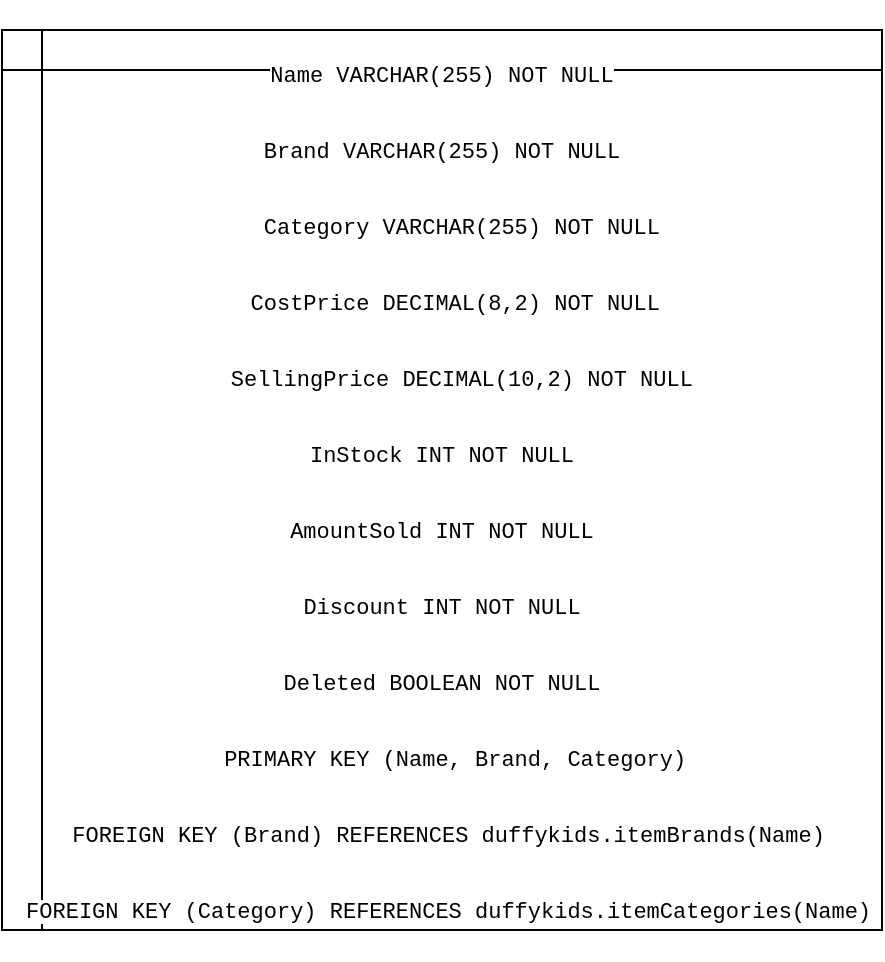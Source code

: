 <mxfile version="13.9.7" type="github" pages="3"><diagram id="2On0ienVTm5xj41HKOgD" name="Page-1"><mxGraphModel dx="2076" dy="1160" grid="1" gridSize="10" guides="1" tooltips="1" connect="1" arrows="1" fold="1" page="1" pageScale="1" pageWidth="850" pageHeight="1100" math="0" shadow="0"><root><mxCell id="0"/><mxCell id="1" parent="0"/><mxCell id="eE6VKE1vkybmqBcPiD_P-1" value="&lt;span style=&quot;background-color: rgb(255 , 255 , 255) ; font-size: 11px&quot;&gt;&lt;font style=&quot;font-size: 11px&quot;&gt;&lt;br&gt;&lt;br&gt;&lt;/font&gt;&lt;/span&gt;&lt;div style=&quot;font-family: &amp;#34;consolas&amp;#34; , &amp;#34;courier new&amp;#34; , monospace ; font-weight: normal ; line-height: 19px ; font-size: 11px&quot;&gt;&lt;div&gt;&lt;span style=&quot;background-color: rgb(255 , 255 , 255)&quot;&gt;&lt;font style=&quot;font-size: 11px&quot;&gt;Name&amp;nbsp;VARCHAR(255)&amp;nbsp;NOT&amp;nbsp;NULL&lt;/font&gt;&lt;/span&gt;&lt;/div&gt;&lt;div&gt;&lt;span style=&quot;background-color: rgb(255 , 255 , 255)&quot;&gt;&lt;font style=&quot;font-size: 11px&quot;&gt;&lt;br&gt;&lt;/font&gt;&lt;/span&gt;&lt;/div&gt;&lt;div&gt;&lt;span style=&quot;background-color: rgb(255 , 255 , 255)&quot;&gt;&lt;font style=&quot;font-size: 11px&quot;&gt;Brand&amp;nbsp;VARCHAR(255)&amp;nbsp;NOT&amp;nbsp;NULL&lt;/font&gt;&lt;/span&gt;&lt;/div&gt;&lt;div&gt;&lt;span style=&quot;background-color: rgb(255 , 255 , 255)&quot;&gt;&lt;font style=&quot;font-size: 11px&quot;&gt;&lt;br&gt;&lt;/font&gt;&lt;/span&gt;&lt;/div&gt;&lt;div&gt;&lt;span style=&quot;background-color: rgb(255 , 255 , 255)&quot;&gt;&lt;font style=&quot;font-size: 11px&quot;&gt;&amp;nbsp; &amp;nbsp;Category&amp;nbsp;VARCHAR(255)&amp;nbsp;NOT&amp;nbsp;NULL&lt;/font&gt;&lt;/span&gt;&lt;/div&gt;&lt;div&gt;&lt;span style=&quot;background-color: rgb(255 , 255 , 255)&quot;&gt;&lt;font style=&quot;font-size: 11px&quot;&gt;&lt;br&gt;&lt;/font&gt;&lt;/span&gt;&lt;/div&gt;&lt;div&gt;&lt;span style=&quot;background-color: rgb(255 , 255 , 255)&quot;&gt;&lt;font style=&quot;font-size: 11px&quot;&gt;&amp;nbsp; CostPrice&amp;nbsp;DECIMAL(8,2)&amp;nbsp;NOT&amp;nbsp;NULL&lt;/font&gt;&lt;/span&gt;&lt;/div&gt;&lt;div&gt;&lt;span style=&quot;background-color: rgb(255 , 255 , 255)&quot;&gt;&lt;font style=&quot;font-size: 11px&quot;&gt;&lt;br&gt;&lt;/font&gt;&lt;/span&gt;&lt;/div&gt;&lt;div&gt;&lt;span style=&quot;background-color: rgb(255 , 255 , 255)&quot;&gt;&lt;font style=&quot;font-size: 11px&quot;&gt;&amp;nbsp; &amp;nbsp;SellingPrice&amp;nbsp;DECIMAL(10,2)&amp;nbsp;NOT&amp;nbsp;NULL&lt;/font&gt;&lt;/span&gt;&lt;/div&gt;&lt;div&gt;&lt;span style=&quot;background-color: rgb(255 , 255 , 255)&quot;&gt;&lt;font style=&quot;font-size: 11px&quot;&gt;&lt;br&gt;&lt;/font&gt;&lt;/span&gt;&lt;/div&gt;&lt;div&gt;&lt;span style=&quot;background-color: rgb(255 , 255 , 255)&quot;&gt;&lt;font style=&quot;font-size: 11px&quot;&gt;InStock&amp;nbsp;INT&amp;nbsp;NOT&amp;nbsp;NULL&lt;/font&gt;&lt;/span&gt;&lt;/div&gt;&lt;div&gt;&lt;span style=&quot;background-color: rgb(255 , 255 , 255)&quot;&gt;&lt;font style=&quot;font-size: 11px&quot;&gt;&lt;br&gt;&lt;/font&gt;&lt;/span&gt;&lt;/div&gt;&lt;div&gt;&lt;span style=&quot;background-color: rgb(255 , 255 , 255)&quot;&gt;&lt;font style=&quot;font-size: 11px&quot;&gt;AmountSold&amp;nbsp;INT&amp;nbsp;NOT&amp;nbsp;NULL&lt;/font&gt;&lt;/span&gt;&lt;/div&gt;&lt;div&gt;&lt;span style=&quot;background-color: rgb(255 , 255 , 255)&quot;&gt;&lt;font style=&quot;font-size: 11px&quot;&gt;&lt;br&gt;&lt;/font&gt;&lt;/span&gt;&lt;/div&gt;&lt;div&gt;&lt;span style=&quot;background-color: rgb(255 , 255 , 255)&quot;&gt;&lt;font style=&quot;font-size: 11px&quot;&gt;Discount&amp;nbsp;INT&amp;nbsp;NOT&amp;nbsp;NULL&lt;/font&gt;&lt;/span&gt;&lt;/div&gt;&lt;div&gt;&lt;span style=&quot;background-color: rgb(255 , 255 , 255)&quot;&gt;&lt;font style=&quot;font-size: 11px&quot;&gt;&lt;br&gt;&lt;/font&gt;&lt;/span&gt;&lt;/div&gt;&lt;div&gt;&lt;span style=&quot;background-color: rgb(255 , 255 , 255)&quot;&gt;&lt;font style=&quot;font-size: 11px&quot;&gt;Deleted&amp;nbsp;BOOLEAN&amp;nbsp;NOT&amp;nbsp;NULL&lt;/font&gt;&lt;/span&gt;&lt;/div&gt;&lt;div&gt;&lt;span style=&quot;background-color: rgb(255 , 255 , 255)&quot;&gt;&lt;font style=&quot;font-size: 11px&quot;&gt;&lt;br&gt;&lt;/font&gt;&lt;/span&gt;&lt;/div&gt;&lt;div&gt;&lt;span style=&quot;background-color: rgb(255 , 255 , 255)&quot;&gt;&lt;font style=&quot;font-size: 11px&quot;&gt;&amp;nbsp; PRIMARY&amp;nbsp;KEY&amp;nbsp;(Name,&amp;nbsp;Brand,&amp;nbsp;Category)&lt;/font&gt;&lt;/span&gt;&lt;/div&gt;&lt;div&gt;&lt;span style=&quot;background-color: rgb(255 , 255 , 255)&quot;&gt;&lt;font style=&quot;font-size: 11px&quot;&gt;&amp;nbsp; &amp;nbsp; &amp;nbsp; &amp;nbsp; &amp;nbsp; &amp;nbsp; &amp;nbsp; &amp;nbsp; &amp;nbsp; &amp;nbsp; &amp;nbsp; &amp;nbsp;FOREIGN&amp;nbsp;KEY&amp;nbsp;(Brand)&amp;nbsp;REFERENCES&amp;nbsp;duffykids.itemBrands(Name)&lt;/font&gt;&lt;/span&gt;&lt;/div&gt;&lt;div&gt;&lt;span style=&quot;background-color: rgb(255 , 255 , 255)&quot;&gt;&lt;font style=&quot;font-size: 11px&quot;&gt;&amp;nbsp; &amp;nbsp; &amp;nbsp; &amp;nbsp; &amp;nbsp; &amp;nbsp; &amp;nbsp; &amp;nbsp; &amp;nbsp; &amp;nbsp; &amp;nbsp; &amp;nbsp;FOREIGN&amp;nbsp;KEY&amp;nbsp;(Category)&amp;nbsp;REFERENCES&amp;nbsp;duffykids.itemCategories(Name)&lt;/font&gt;&lt;/span&gt;&lt;/div&gt;&lt;/div&gt;&lt;span style=&quot;background-color: rgb(255 , 255 , 255) ; font-size: 11px&quot;&gt;&lt;br&gt;&lt;/span&gt;" style="shape=internalStorage;whiteSpace=wrap;html=1;backgroundOutline=1;align=center;" parent="1" vertex="1"><mxGeometry x="80" y="70" width="440" height="450" as="geometry"/></mxCell></root></mxGraphModel></diagram><diagram id="9xRy9ahlpoqStQNONvfD" name="Page-2"><mxGraphModel dx="2076" dy="1046" grid="1" gridSize="10" guides="1" tooltips="1" connect="1" arrows="1" fold="1" page="1" pageScale="1" pageWidth="850" pageHeight="1100" math="0" shadow="0"><root><mxCell id="3HXueIOzisHTLtwJdO-0-0"/><mxCell id="3HXueIOzisHTLtwJdO-0-1" parent="3HXueIOzisHTLtwJdO-0-0"/><mxCell id="3HXueIOzisHTLtwJdO-0-2" value="" style="shape=internalStorage;whiteSpace=wrap;html=1;backgroundOutline=1;" vertex="1" parent="3HXueIOzisHTLtwJdO-0-1"><mxGeometry x="60" y="40" width="570" height="610" as="geometry"/></mxCell><mxCell id="3HXueIOzisHTLtwJdO-0-3" value="&lt;div style=&quot;font-family: &amp;#34;consolas&amp;#34; , &amp;#34;courier new&amp;#34; , monospace ; font-weight: normal ; font-size: 14px ; line-height: 19px&quot;&gt;&lt;div&gt;&lt;span style=&quot;background-color: rgb(255 , 255 , 255)&quot;&gt;&amp;nbsp;Name&amp;nbsp;VARCHAR(255)&amp;nbsp;NOT&amp;nbsp;NULL&lt;/span&gt;&lt;/div&gt;&lt;div&gt;&lt;span style=&quot;background-color: rgb(255 , 255 , 255)&quot;&gt;&lt;br&gt;&lt;/span&gt;&lt;/div&gt;&lt;div&gt;&lt;span style=&quot;background-color: rgb(255 , 255 , 255)&quot;&gt;&amp;nbsp;Brand&amp;nbsp;VARCHAR(255)&amp;nbsp;NOT&amp;nbsp;NULL&lt;/span&gt;&lt;/div&gt;&lt;div&gt;&lt;span style=&quot;background-color: rgb(255 , 255 , 255)&quot;&gt;&lt;br&gt;&lt;/span&gt;&lt;/div&gt;&lt;div&gt;&lt;span style=&quot;background-color: rgb(255 , 255 , 255)&quot;&gt;&amp;nbsp;Category&amp;nbsp;VARCHAR(255)&amp;nbsp;NOT&amp;nbsp;NULL&lt;/span&gt;&lt;/div&gt;&lt;div&gt;&lt;span style=&quot;background-color: rgb(255 , 255 , 255)&quot;&gt;&amp;nbsp;&lt;/span&gt;&lt;/div&gt;&lt;div&gt;&lt;span style=&quot;background-color: rgb(255 , 255 , 255)&quot;&gt;&amp;nbsp;AuditTrail INT NOT NULL&lt;/span&gt;&lt;/div&gt;&lt;/div&gt;" style="text;whiteSpace=wrap;html=1;" vertex="1" parent="3HXueIOzisHTLtwJdO-0-1"><mxGeometry x="80" y="70" width="290" height="140" as="geometry"/></mxCell><mxCell id="3HXueIOzisHTLtwJdO-0-4" value="&lt;div style=&quot;font-family: &amp;#34;consolas&amp;#34; , &amp;#34;courier new&amp;#34; , monospace ; font-weight: normal ; font-size: 14px ; line-height: 19px&quot;&gt;&lt;div&gt;&lt;span style=&quot;background-color: rgb(255 , 255 , 255)&quot;&gt;&amp;nbsp;CostPrice&amp;nbsp;DECIMAL(8,2)&amp;nbsp;NOT&amp;nbsp;NULL&lt;/span&gt;&lt;/div&gt;&lt;div&gt;&lt;span style=&quot;background-color: rgb(255 , 255 , 255)&quot;&gt;&lt;br&gt;&lt;/span&gt;&lt;/div&gt;&lt;div&gt;&lt;span style=&quot;background-color: rgb(255 , 255 , 255)&quot;&gt;&amp;nbsp;SellingPrice&amp;nbsp;DECIMAL(10,2)&amp;nbsp;NOT&amp;nbsp;NULL&lt;/span&gt;&lt;/div&gt;&lt;div&gt;&lt;span style=&quot;background-color: rgb(255 , 255 , 255)&quot;&gt;&lt;br&gt;&lt;/span&gt;&lt;/div&gt;&lt;div&gt;&lt;span style=&quot;background-color: rgb(255 , 255 , 255)&quot;&gt;&amp;nbsp;InStock&amp;nbsp;INT&amp;nbsp;NOT&amp;nbsp;NULL&lt;/span&gt;&lt;/div&gt;&lt;div&gt;&lt;span style=&quot;background-color: rgb(255 , 255 , 255)&quot;&gt;&lt;br&gt;&lt;/span&gt;&lt;/div&gt;&lt;div&gt;&lt;span style=&quot;background-color: rgb(255 , 255 , 255)&quot;&gt;&amp;nbsp;Sales INT NOT NULL&lt;/span&gt;&lt;/div&gt;&lt;/div&gt;" style="text;whiteSpace=wrap;html=1;" vertex="1" parent="3HXueIOzisHTLtwJdO-0-1"><mxGeometry x="79" y="216" width="280" height="100" as="geometry"/></mxCell><mxCell id="3HXueIOzisHTLtwJdO-0-5" value="&lt;div style=&quot;font-family: &amp;#34;consolas&amp;#34; , &amp;#34;courier new&amp;#34; , monospace ; font-weight: normal ; font-size: 14px ; line-height: 19px&quot;&gt;&lt;div&gt;&lt;span style=&quot;background-color: rgb(255 , 255 , 255)&quot;&gt;Discount&amp;nbsp;INT&amp;nbsp;NOT&amp;nbsp;NULL&lt;/span&gt;&lt;br&gt;&lt;/div&gt;&lt;div&gt;&lt;font style=&quot;background-color: rgb(255 , 255 , 255)&quot;&gt;&lt;br&gt;&lt;/font&gt;&lt;/div&gt;&lt;div&gt;&lt;font style=&quot;background-color: rgb(255 , 255 , 255)&quot;&gt;Deleted&amp;nbsp;BOOLEAN&amp;nbsp;NOT&amp;nbsp;NULL&lt;/font&gt;&lt;/div&gt;&lt;/div&gt;" style="text;whiteSpace=wrap;html=1;" vertex="1" parent="3HXueIOzisHTLtwJdO-0-1"><mxGeometry x="89" y="370" width="190" height="70" as="geometry"/></mxCell><mxCell id="uLtVrBF3F5_PZoTJRdTC-0" value="&lt;font style=&quot;font-size: 16px&quot;&gt;&lt;b&gt;Items&lt;/b&gt;&lt;/font&gt;" style="text;html=1;strokeColor=none;fillColor=none;align=center;verticalAlign=middle;whiteSpace=wrap;rounded=0;" vertex="1" parent="3HXueIOzisHTLtwJdO-0-1"><mxGeometry x="309" y="36" width="50" height="30" as="geometry"/></mxCell><mxCell id="uLtVrBF3F5_PZoTJRdTC-1" value="&lt;div style=&quot;font-family: &amp;#34;consolas&amp;#34; , &amp;#34;courier new&amp;#34; , monospace ; font-weight: normal ; font-size: 14px ; line-height: 19px&quot;&gt;&lt;div&gt;&lt;span style=&quot;background-color: rgb(255 , 255 , 255)&quot;&gt;PRIMARY&amp;nbsp;KEY&amp;nbsp;(Name,&amp;nbsp;Brand,&amp;nbsp;Category)&lt;/span&gt;&lt;br&gt;&lt;/div&gt;&lt;div&gt;&lt;span style=&quot;background-color: rgb(255 , 255 , 255)&quot;&gt;&amp;nbsp; &amp;nbsp; &amp;nbsp; &amp;nbsp; &amp;nbsp; &amp;nbsp; &amp;nbsp; &amp;nbsp; FOREIGN&amp;nbsp;KEY&amp;nbsp;(Brand)&amp;nbsp;REFERENCES&amp;nbsp;duffykids.itemBrands(Name)&lt;/span&gt;&lt;/div&gt;&lt;div&gt;&lt;span style=&quot;background-color: rgb(255 , 255 , 255)&quot;&gt;&amp;nbsp; &amp;nbsp; &amp;nbsp; &amp;nbsp; &amp;nbsp; &amp;nbsp; &amp;nbsp; &amp;nbsp; &amp;nbsp; FOREIGN&amp;nbsp;KEY&amp;nbsp;(Category)&amp;nbsp;REFERENCES&amp;nbsp;duffykids.itemCategories(Name)&lt;/span&gt;&lt;/div&gt;&lt;div&gt;&lt;span style=&quot;background-color: rgb(255 , 255 , 255)&quot;&gt;&amp;nbsp; &amp;nbsp; &amp;nbsp; &amp;nbsp; &amp;nbsp; &amp;nbsp; &amp;nbsp; &amp;nbsp; &amp;nbsp; &amp;nbsp; &amp;nbsp;&amp;nbsp;&lt;/span&gt;&lt;/div&gt;&lt;div&gt;&lt;span style=&quot;background-color: rgb(255 , 255 , 255)&quot;&gt;FOREIGN KEY (AuditTrail REFERENCES duffykids.AuditTrail(id)&lt;/span&gt;&lt;/div&gt;&lt;div&gt;&lt;span style=&quot;background-color: rgb(255 , 255 , 255)&quot;&gt;&lt;br&gt;&lt;/span&gt;&lt;/div&gt;&lt;div&gt;&lt;span style=&quot;background-color: rgb(255 , 255 , 255)&quot;&gt;FORIEGN KEY (Sales_ REFERENCES duffykids.sales(id)&lt;/span&gt;&lt;/div&gt;&lt;/div&gt;" style="text;whiteSpace=wrap;html=1;" vertex="1" parent="3HXueIOzisHTLtwJdO-0-1"><mxGeometry x="89" y="451" width="490" height="179" as="geometry"/></mxCell><mxCell id="uLtVrBF3F5_PZoTJRdTC-2" value="&lt;font style=&quot;font-size: 12px&quot;&gt;PK&lt;/font&gt;" style="text;html=1;strokeColor=none;fillColor=none;align=center;verticalAlign=middle;whiteSpace=wrap;rounded=0;" vertex="1" parent="3HXueIOzisHTLtwJdO-0-1"><mxGeometry x="50" y="76" width="40" height="20" as="geometry"/></mxCell><mxCell id="uLtVrBF3F5_PZoTJRdTC-4" value="&lt;font style=&quot;font-size: 12px&quot;&gt;PK&lt;/font&gt;" style="text;html=1;strokeColor=none;fillColor=none;align=center;verticalAlign=middle;whiteSpace=wrap;rounded=0;" vertex="1" parent="3HXueIOzisHTLtwJdO-0-1"><mxGeometry x="50" y="113" width="40" height="20" as="geometry"/></mxCell><mxCell id="uLtVrBF3F5_PZoTJRdTC-5" value="&lt;font style=&quot;font-size: 12px&quot;&gt;PK&lt;/font&gt;" style="text;html=1;strokeColor=none;fillColor=none;align=center;verticalAlign=middle;whiteSpace=wrap;rounded=0;" vertex="1" parent="3HXueIOzisHTLtwJdO-0-1"><mxGeometry x="50" y="150" width="40" height="20" as="geometry"/></mxCell><mxCell id="uLtVrBF3F5_PZoTJRdTC-6" value="" style="text;html=1;strokeColor=none;fillColor=none;align=center;verticalAlign=middle;whiteSpace=wrap;rounded=0;" vertex="1" parent="3HXueIOzisHTLtwJdO-0-1"><mxGeometry x="49" y="400" width="40" height="20" as="geometry"/></mxCell><mxCell id="uLtVrBF3F5_PZoTJRdTC-7" value="" style="shape=internalStorage;whiteSpace=wrap;html=1;backgroundOutline=1;" vertex="1" parent="3HXueIOzisHTLtwJdO-0-1"><mxGeometry x="850" y="260" width="260" height="150" as="geometry"/></mxCell><mxCell id="uLtVrBF3F5_PZoTJRdTC-8" value="&lt;b&gt;Category&lt;/b&gt;" style="text;html=1;strokeColor=none;fillColor=none;align=center;verticalAlign=middle;whiteSpace=wrap;rounded=0;" vertex="1" parent="3HXueIOzisHTLtwJdO-0-1"><mxGeometry x="945" y="260" width="70" height="20" as="geometry"/></mxCell><mxCell id="uLtVrBF3F5_PZoTJRdTC-9" value="&lt;div style=&quot;font-family: &amp;#34;consolas&amp;#34; , &amp;#34;courier new&amp;#34; , monospace ; font-weight: normal ; font-size: 14px ; line-height: 19px&quot;&gt;&lt;div&gt;&lt;span style=&quot;background-color: rgb(255 , 255 , 255)&quot;&gt;Name&amp;nbsp;VARCHAR(255)&amp;nbsp;NOT&amp;nbsp;NULL&lt;/span&gt;&lt;/div&gt;&lt;div&gt;&lt;span style=&quot;background-color: rgb(255 , 255 , 255)&quot;&gt;&lt;br&gt;&lt;/span&gt;&lt;/div&gt;&lt;div&gt;&lt;span style=&quot;background-color: rgb(255 , 255 , 255)&quot;&gt;PRIMARY&amp;nbsp;KEY(Name)&lt;/span&gt;&lt;/div&gt;&lt;/div&gt;" style="text;whiteSpace=wrap;html=1;" vertex="1" parent="3HXueIOzisHTLtwJdO-0-1"><mxGeometry x="880" y="296" width="200" height="60" as="geometry"/></mxCell><mxCell id="uLtVrBF3F5_PZoTJRdTC-12" value="&lt;font style=&quot;font-size: 12px&quot;&gt;FK&lt;/font&gt;" style="text;html=1;strokeColor=none;fillColor=none;align=center;verticalAlign=middle;whiteSpace=wrap;rounded=0;" vertex="1" parent="3HXueIOzisHTLtwJdO-0-1"><mxGeometry x="50" y="190" width="40" height="20" as="geometry"/></mxCell><mxCell id="uLtVrBF3F5_PZoTJRdTC-14" value="" style="shape=internalStorage;whiteSpace=wrap;html=1;backgroundOutline=1;" vertex="1" parent="3HXueIOzisHTLtwJdO-0-1"><mxGeometry x="850" y="66" width="260" height="150" as="geometry"/></mxCell><mxCell id="uLtVrBF3F5_PZoTJRdTC-16" value="&lt;font style=&quot;font-size: 12px&quot;&gt;PK&lt;/font&gt;" style="text;html=1;strokeColor=none;fillColor=none;align=center;verticalAlign=middle;whiteSpace=wrap;rounded=0;" vertex="1" parent="3HXueIOzisHTLtwJdO-0-1"><mxGeometry x="840" y="302" width="40" height="20" as="geometry"/></mxCell><mxCell id="uLtVrBF3F5_PZoTJRdTC-17" value="&lt;b&gt;Brand&lt;/b&gt;" style="text;html=1;strokeColor=none;fillColor=none;align=center;verticalAlign=middle;whiteSpace=wrap;rounded=0;" vertex="1" parent="3HXueIOzisHTLtwJdO-0-1"><mxGeometry x="945" y="66" width="70" height="20" as="geometry"/></mxCell><mxCell id="uLtVrBF3F5_PZoTJRdTC-18" value="&lt;div style=&quot;font-family: &amp;#34;consolas&amp;#34; , &amp;#34;courier new&amp;#34; , monospace ; font-weight: normal ; font-size: 14px ; line-height: 19px&quot;&gt;&lt;div&gt;&lt;span style=&quot;background-color: rgb(255 , 255 , 255)&quot;&gt;Name&amp;nbsp;VARCHAR(255)&amp;nbsp;NOT&amp;nbsp;NULL&lt;/span&gt;&lt;/div&gt;&lt;div&gt;&lt;span style=&quot;background-color: rgb(255 , 255 , 255)&quot;&gt;&lt;br&gt;&lt;/span&gt;&lt;/div&gt;&lt;div&gt;&lt;span style=&quot;background-color: rgb(255 , 255 , 255)&quot;&gt;PRIMARY&amp;nbsp;KEY(Name)&lt;/span&gt;&lt;/div&gt;&lt;/div&gt;" style="text;whiteSpace=wrap;html=1;" vertex="1" parent="3HXueIOzisHTLtwJdO-0-1"><mxGeometry x="880" y="96" width="200" height="60" as="geometry"/></mxCell><mxCell id="uLtVrBF3F5_PZoTJRdTC-19" value="&lt;font style=&quot;font-size: 12px&quot;&gt;PK&lt;/font&gt;" style="text;html=1;strokeColor=none;fillColor=none;align=center;verticalAlign=middle;whiteSpace=wrap;rounded=0;" vertex="1" parent="3HXueIOzisHTLtwJdO-0-1"><mxGeometry x="840" y="103" width="40" height="20" as="geometry"/></mxCell><mxCell id="uLtVrBF3F5_PZoTJRdTC-20" value="" style="shape=internalStorage;whiteSpace=wrap;html=1;backgroundOutline=1;" vertex="1" parent="3HXueIOzisHTLtwJdO-0-1"><mxGeometry x="850" y="480" width="420" height="310" as="geometry"/></mxCell><mxCell id="uLtVrBF3F5_PZoTJRdTC-21" value="&lt;b&gt;AuditTrail&lt;/b&gt;" style="text;html=1;strokeColor=none;fillColor=none;align=center;verticalAlign=middle;whiteSpace=wrap;rounded=0;" vertex="1" parent="3HXueIOzisHTLtwJdO-0-1"><mxGeometry x="1030" y="480" width="40" height="20" as="geometry"/></mxCell><mxCell id="uLtVrBF3F5_PZoTJRdTC-22" value="&lt;div style=&quot;font-family: &amp;#34;consolas&amp;#34; , &amp;#34;courier new&amp;#34; , monospace ; font-weight: normal ; font-size: 14px ; line-height: 19px&quot;&gt;&lt;div&gt;&lt;span style=&quot;background-color: rgb(255 , 255 , 255)&quot;&gt;id INT AUTO_INCREMENT NOT&amp;nbsp;NULL&lt;/span&gt;&lt;/div&gt;&lt;div&gt;&lt;span style=&quot;background-color: rgb(255 , 255 , 255)&quot;&gt;&lt;br&gt;&lt;/span&gt;&lt;/div&gt;&lt;div&gt;&lt;span style=&quot;background-color: rgb(255 , 255 , 255)&quot;&gt;Date DATETIME NOT NULL&lt;/span&gt;&lt;/div&gt;&lt;div&gt;&lt;span style=&quot;background-color: rgb(255 , 255 , 255)&quot;&gt;&lt;br&gt;&lt;/span&gt;&lt;/div&gt;&lt;div&gt;&lt;span style=&quot;background-color: rgb(255 , 255 , 255)&quot;&gt;User INT NOT NULL&lt;/span&gt;&lt;/div&gt;&lt;div&gt;&lt;span style=&quot;background-color: rgb(255 , 255 , 255)&quot;&gt;&lt;br&gt;&lt;/span&gt;&lt;/div&gt;&lt;div&gt;&lt;span style=&quot;background-color: rgb(255 , 255 , 255)&quot;&gt;Operation INT NOT NULL&lt;/span&gt;&lt;/div&gt;&lt;div&gt;&lt;span style=&quot;background-color: rgb(255 , 255 , 255)&quot;&gt;&lt;br&gt;&lt;/span&gt;&lt;/div&gt;&lt;div&gt;&lt;span style=&quot;background-color: rgb(255 , 255 , 255)&quot;&gt;PRIMARY&amp;nbsp;KEY(id)&lt;/span&gt;&lt;/div&gt;&lt;div&gt;&lt;span style=&quot;background-color: rgb(255 , 255 , 255)&quot;&gt;&lt;br&gt;&lt;/span&gt;&lt;/div&gt;&lt;div&gt;&lt;span style=&quot;background-color: rgb(255 , 255 , 255)&quot;&gt;FOREIGN KEY (User) REFERENCES duffykids.Users(id)&lt;/span&gt;&lt;/div&gt;&lt;/div&gt;" style="text;whiteSpace=wrap;html=1;" vertex="1" parent="3HXueIOzisHTLtwJdO-0-1"><mxGeometry x="880" y="510" width="380" height="230" as="geometry"/></mxCell><mxCell id="uLtVrBF3F5_PZoTJRdTC-25" value="&lt;font style=&quot;font-size: 12px&quot;&gt;PK&lt;/font&gt;" style="text;html=1;strokeColor=none;fillColor=none;align=center;verticalAlign=middle;whiteSpace=wrap;rounded=0;" vertex="1" parent="3HXueIOzisHTLtwJdO-0-1"><mxGeometry x="840" y="515" width="40" height="20" as="geometry"/></mxCell><mxCell id="uLtVrBF3F5_PZoTJRdTC-28" value="" style="shape=internalStorage;whiteSpace=wrap;html=1;backgroundOutline=1;" vertex="1" parent="3HXueIOzisHTLtwJdO-0-1"><mxGeometry x="60" y="740" width="340" height="350" as="geometry"/></mxCell><mxCell id="uLtVrBF3F5_PZoTJRdTC-29" value="&lt;b&gt;Users&lt;/b&gt;" style="text;html=1;strokeColor=none;fillColor=none;align=center;verticalAlign=middle;whiteSpace=wrap;rounded=0;" vertex="1" parent="3HXueIOzisHTLtwJdO-0-1"><mxGeometry x="250" y="740" width="40" height="20" as="geometry"/></mxCell><mxCell id="uLtVrBF3F5_PZoTJRdTC-30" value="&lt;div style=&quot;font-family: &amp;#34;consolas&amp;#34; , &amp;#34;courier new&amp;#34; , monospace ; font-weight: normal ; font-size: 14px ; line-height: 19px&quot;&gt;&lt;div&gt;&lt;span style=&quot;background-color: rgb(255 , 255 , 255)&quot;&gt;id INT AUTO_INCREMENT NOT NULL&lt;/span&gt;&lt;/div&gt;&lt;div&gt;&lt;span style=&quot;background-color: rgb(255 , 255 , 255)&quot;&gt;&lt;br&gt;&lt;/span&gt;&lt;/div&gt;&lt;div&gt;&lt;span style=&quot;background-color: rgb(255 , 255 , 255)&quot;&gt;First_Name&amp;nbsp;TEXT(255)&amp;nbsp;NOT&amp;nbsp;NULL&lt;/span&gt;&lt;/div&gt;&lt;div&gt;&lt;span style=&quot;background-color: rgb(255 , 255 , 255)&quot;&gt;&lt;br&gt;&lt;/span&gt;&lt;/div&gt;&lt;div&gt;&lt;span style=&quot;background-color: rgb(255 , 255 , 255)&quot;&gt;Last_Name&amp;nbsp;TEXT(255)&amp;nbsp;NOT&amp;nbsp;NULL&lt;/span&gt;&lt;/div&gt;&lt;div&gt;&lt;span style=&quot;background-color: rgb(255 , 255 , 255)&quot;&gt;&lt;br&gt;&lt;/span&gt;&lt;/div&gt;&lt;div&gt;&lt;span style=&quot;background-color: rgb(255 , 255 , 255)&quot;&gt;User_Name&amp;nbsp;VARCHAR(255)&amp;nbsp;NOT&amp;nbsp;NULL&lt;/span&gt;&lt;/div&gt;&lt;div&gt;&lt;span style=&quot;background-color: rgb(255 , 255 , 255)&quot;&gt;&lt;br&gt;&lt;/span&gt;&lt;/div&gt;&lt;div&gt;&lt;span style=&quot;background-color: rgb(255 , 255 , 255)&quot;&gt;Password&amp;nbsp;VARCHAR(255)&amp;nbsp;NOT&amp;nbsp;NULL&lt;/span&gt;&lt;/div&gt;&lt;div&gt;&lt;span style=&quot;background-color: rgb(255 , 255 , 255)&quot;&gt;&lt;br&gt;&lt;/span&gt;&lt;/div&gt;&lt;div&gt;&lt;span style=&quot;background-color: rgb(255 , 255 , 255)&quot;&gt;Sales_Made&amp;nbsp;DECIMAL(13,2)&amp;nbsp;NOT&amp;nbsp;NULL&lt;/span&gt;&lt;/div&gt;&lt;div&gt;&lt;span style=&quot;background-color: rgb(255 , 255 , 255)&quot;&gt;&lt;br&gt;&lt;/span&gt;&lt;/div&gt;&lt;div&gt;&lt;span style=&quot;background-color: rgb(255 , 255 , 255)&quot;&gt;Last_Seen&amp;nbsp;TIMESTAMP&lt;/span&gt;&lt;/div&gt;&lt;div&gt;&lt;span style=&quot;background-color: rgb(255 , 255 , 255)&quot;&gt;&lt;br&gt;&lt;/span&gt;&lt;/div&gt;&lt;div&gt;&lt;span style=&quot;background-color: rgb(255 , 255 , 255)&quot;&gt;PRIMARY&amp;nbsp;KEY&amp;nbsp;(User_Name)&lt;/span&gt;&lt;/div&gt;&lt;/div&gt;" style="text;whiteSpace=wrap;html=1;" vertex="1" parent="3HXueIOzisHTLtwJdO-0-1"><mxGeometry x="100" y="770" width="260" height="290" as="geometry"/></mxCell><mxCell id="uLtVrBF3F5_PZoTJRdTC-31" value="" style="edgeStyle=entityRelationEdgeStyle;fontSize=12;html=1;endArrow=ERoneToMany;" edge="1" parent="3HXueIOzisHTLtwJdO-0-1"><mxGeometry width="100" height="100" relative="1" as="geometry"><mxPoint x="630" y="133" as="sourcePoint"/><mxPoint x="850" y="113" as="targetPoint"/></mxGeometry></mxCell><mxCell id="uLtVrBF3F5_PZoTJRdTC-32" value="" style="edgeStyle=entityRelationEdgeStyle;fontSize=12;html=1;endArrow=ERoneToMany;" edge="1" parent="3HXueIOzisHTLtwJdO-0-1"><mxGeometry width="100" height="100" relative="1" as="geometry"><mxPoint x="630" y="156" as="sourcePoint"/><mxPoint x="850" y="312" as="targetPoint"/></mxGeometry></mxCell><mxCell id="uLtVrBF3F5_PZoTJRdTC-33" value="" style="edgeStyle=entityRelationEdgeStyle;fontSize=12;html=1;endArrow=ERoneToMany;entryX=0.25;entryY=0;entryDx=0;entryDy=0;" edge="1" parent="3HXueIOzisHTLtwJdO-0-1" target="uLtVrBF3F5_PZoTJRdTC-25"><mxGeometry width="100" height="100" relative="1" as="geometry"><mxPoint x="630" y="216" as="sourcePoint"/><mxPoint x="730" y="116" as="targetPoint"/></mxGeometry></mxCell><mxCell id="uLtVrBF3F5_PZoTJRdTC-34" value="" style="curved=1;endArrow=classic;html=1;exitX=-0.01;exitY=0.39;exitDx=0;exitDy=0;exitPerimeter=0;entryX=1.002;entryY=0.155;entryDx=0;entryDy=0;entryPerimeter=0;" edge="1" parent="3HXueIOzisHTLtwJdO-0-1" source="uLtVrBF3F5_PZoTJRdTC-20" target="uLtVrBF3F5_PZoTJRdTC-28"><mxGeometry width="50" height="50" relative="1" as="geometry"><mxPoint x="710" y="680" as="sourcePoint"/><mxPoint x="410" y="850" as="targetPoint"/><Array as="points"><mxPoint x="760" y="680"/><mxPoint x="710" y="630"/></Array></mxGeometry></mxCell><mxCell id="uLtVrBF3F5_PZoTJRdTC-35" value="" style="shape=internalStorage;whiteSpace=wrap;html=1;backgroundOutline=1;" vertex="1" parent="3HXueIOzisHTLtwJdO-0-1"><mxGeometry x="850" y="910" width="370" height="270" as="geometry"/></mxCell><mxCell id="uLtVrBF3F5_PZoTJRdTC-36" value="&lt;font size=&quot;1&quot;&gt;&lt;b style=&quot;font-size: 14px&quot;&gt;Sales&lt;/b&gt;&lt;/font&gt;" style="text;html=1;strokeColor=none;fillColor=none;align=center;verticalAlign=middle;whiteSpace=wrap;rounded=0;" vertex="1" parent="3HXueIOzisHTLtwJdO-0-1"><mxGeometry x="1015" y="910" width="40" height="20" as="geometry"/></mxCell><mxCell id="uLtVrBF3F5_PZoTJRdTC-38" value="&lt;font style=&quot;font-size: 14px&quot;&gt;id INT NOT NULL&amp;nbsp; AUTO_INCREMENT&lt;br&gt;&lt;br&gt;Date DATET NOT NULL&lt;br&gt;&lt;br&gt;USER INT NOT NULL&lt;br&gt;&lt;br&gt;ItemsPurchased INT NOT NULL&lt;br&gt;&lt;br&gt;AmountMade DECIMAL(8,2) NOT NULL&lt;br&gt;&lt;br&gt;ProfitMade DECIMAL(8,2) NOT NULL&lt;br&gt;&lt;br&gt;&lt;/font&gt;" style="text;html=1;strokeColor=none;fillColor=none;align=left;verticalAlign=middle;whiteSpace=wrap;rounded=0;" vertex="1" parent="3HXueIOzisHTLtwJdO-0-1"><mxGeometry x="880" y="940" width="260" height="210" as="geometry"/></mxCell><mxCell id="uLtVrBF3F5_PZoTJRdTC-39" value="" style="edgeStyle=entityRelationEdgeStyle;fontSize=12;html=1;endArrow=ERoneToMany;entryX=-0.001;entryY=0.148;entryDx=0;entryDy=0;entryPerimeter=0;" edge="1" parent="3HXueIOzisHTLtwJdO-0-1" target="uLtVrBF3F5_PZoTJRdTC-35"><mxGeometry width="100" height="100" relative="1" as="geometry"><mxPoint x="630" y="350" as="sourcePoint"/><mxPoint x="790" y="920" as="targetPoint"/></mxGeometry></mxCell></root></mxGraphModel></diagram><diagram id="ehwL5jWI9w_c14qta-9m" name="Page-3"><mxGraphModel dx="865" dy="436" grid="1" gridSize="10" guides="1" tooltips="1" connect="1" arrows="1" fold="1" page="1" pageScale="1" pageWidth="850" pageHeight="1100" math="0" shadow="0"><root><mxCell id="QL8VbwJKmu2yqmniV1cZ-0"/><mxCell id="QL8VbwJKmu2yqmniV1cZ-1" parent="QL8VbwJKmu2yqmniV1cZ-0"/><mxCell id="QL8VbwJKmu2yqmniV1cZ-2" value="" style="shape=internalStorage;whiteSpace=wrap;html=1;backgroundOutline=1;" vertex="1" parent="QL8VbwJKmu2yqmniV1cZ-1"><mxGeometry x="30" y="40" width="330" height="370" as="geometry"/></mxCell><mxCell id="QL8VbwJKmu2yqmniV1cZ-3" value="&lt;b&gt;&lt;font style=&quot;font-size: 14px&quot;&gt;Items&lt;/font&gt;&lt;/b&gt;" style="text;html=1;strokeColor=none;fillColor=none;align=center;verticalAlign=middle;whiteSpace=wrap;rounded=0;" vertex="1" parent="QL8VbwJKmu2yqmniV1cZ-1"><mxGeometry x="158" y="40" width="50" height="20" as="geometry"/></mxCell><mxCell id="QL8VbwJKmu2yqmniV1cZ-4" value="&lt;font style=&quot;font-size: 14px&quot;&gt;Name&lt;br&gt;&lt;br&gt;Brand&lt;br&gt;&lt;br&gt;Category&lt;br&gt;&lt;br&gt;CostPrice&lt;br&gt;&lt;br&gt;SellingPrice&lt;br&gt;&lt;br&gt;InStock&lt;br&gt;&lt;br&gt;&lt;/font&gt;" style="text;html=1;align=left;verticalAlign=middle;resizable=0;points=[];autosize=1;" vertex="1" parent="QL8VbwJKmu2yqmniV1cZ-1"><mxGeometry x="60" y="75" width="90" height="170" as="geometry"/></mxCell></root></mxGraphModel></diagram></mxfile>